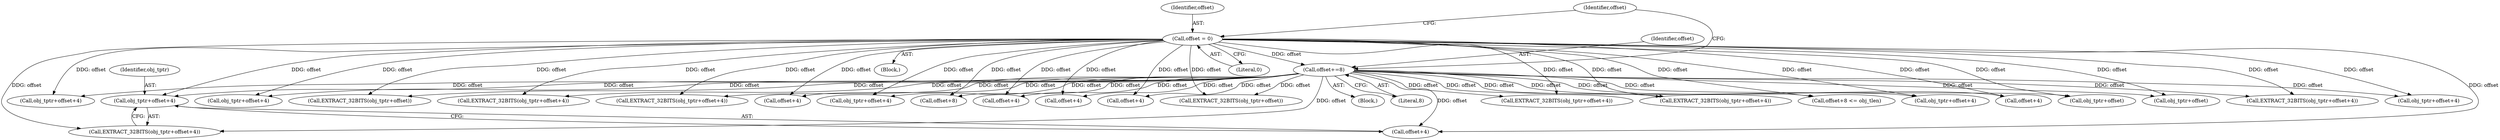 digraph "0_tcpdump_a25211918f2e790c67d859d20ccf8dbb81da1598@pointer" {
"1001396" [label="(Call,obj_tptr+offset+4)"];
"1001466" [label="(Call,offset+=8)"];
"1001363" [label="(Call,offset = 0)"];
"1001422" [label="(Call,obj_tptr+offset+4)"];
"1001372" [label="(Block,)"];
"1001434" [label="(Call,obj_tptr+offset+4)"];
"1001383" [label="(Call,EXTRACT_32BITS(obj_tptr+offset))"];
"1001433" [label="(Call,EXTRACT_32BITS(obj_tptr+offset+4))"];
"1001363" [label="(Call,offset = 0)"];
"1001451" [label="(Call,EXTRACT_32BITS(obj_tptr+offset+4))"];
"1001143" [label="(Block,)"];
"1001406" [label="(Call,obj_tptr+offset+4)"];
"1001467" [label="(Identifier,offset)"];
"1001468" [label="(Literal,8)"];
"1001364" [label="(Identifier,offset)"];
"1001424" [label="(Call,offset+4)"];
"1001460" [label="(Call,obj_tptr+offset+4)"];
"1001462" [label="(Call,offset+4)"];
"1001405" [label="(Call,EXTRACT_32BITS(obj_tptr+offset+4))"];
"1001397" [label="(Identifier,obj_tptr)"];
"1001369" [label="(Identifier,offset)"];
"1001408" [label="(Call,offset+4)"];
"1001395" [label="(Call,EXTRACT_32BITS(obj_tptr+offset+4))"];
"1001459" [label="(Call,EXTRACT_32BITS(obj_tptr+offset+4))"];
"1001452" [label="(Call,obj_tptr+offset+4)"];
"1001436" [label="(Call,offset+4)"];
"1001466" [label="(Call,offset+=8)"];
"1001398" [label="(Call,offset+4)"];
"1001365" [label="(Literal,0)"];
"1001454" [label="(Call,offset+4)"];
"1001379" [label="(Call,EXTRACT_32BITS(obj_tptr+offset))"];
"1001421" [label="(Call,EXTRACT_32BITS(obj_tptr+offset+4))"];
"1001396" [label="(Call,obj_tptr+offset+4)"];
"1001367" [label="(Call,offset+8 <= obj_tlen)"];
"1001380" [label="(Call,obj_tptr+offset)"];
"1001384" [label="(Call,obj_tptr+offset)"];
"1001368" [label="(Call,offset+8)"];
"1001396" -> "1001395"  [label="AST: "];
"1001396" -> "1001398"  [label="CFG: "];
"1001397" -> "1001396"  [label="AST: "];
"1001398" -> "1001396"  [label="AST: "];
"1001395" -> "1001396"  [label="CFG: "];
"1001466" -> "1001396"  [label="DDG: offset"];
"1001363" -> "1001396"  [label="DDG: offset"];
"1001466" -> "1001372"  [label="AST: "];
"1001466" -> "1001468"  [label="CFG: "];
"1001467" -> "1001466"  [label="AST: "];
"1001468" -> "1001466"  [label="AST: "];
"1001369" -> "1001466"  [label="CFG: "];
"1001466" -> "1001367"  [label="DDG: offset"];
"1001466" -> "1001368"  [label="DDG: offset"];
"1001466" -> "1001379"  [label="DDG: offset"];
"1001466" -> "1001380"  [label="DDG: offset"];
"1001466" -> "1001383"  [label="DDG: offset"];
"1001466" -> "1001384"  [label="DDG: offset"];
"1001466" -> "1001395"  [label="DDG: offset"];
"1001466" -> "1001398"  [label="DDG: offset"];
"1001466" -> "1001405"  [label="DDG: offset"];
"1001466" -> "1001406"  [label="DDG: offset"];
"1001466" -> "1001408"  [label="DDG: offset"];
"1001466" -> "1001421"  [label="DDG: offset"];
"1001466" -> "1001422"  [label="DDG: offset"];
"1001466" -> "1001424"  [label="DDG: offset"];
"1001466" -> "1001433"  [label="DDG: offset"];
"1001466" -> "1001434"  [label="DDG: offset"];
"1001466" -> "1001436"  [label="DDG: offset"];
"1001466" -> "1001451"  [label="DDG: offset"];
"1001466" -> "1001452"  [label="DDG: offset"];
"1001466" -> "1001454"  [label="DDG: offset"];
"1001466" -> "1001459"  [label="DDG: offset"];
"1001466" -> "1001460"  [label="DDG: offset"];
"1001466" -> "1001462"  [label="DDG: offset"];
"1001363" -> "1001466"  [label="DDG: offset"];
"1001363" -> "1001143"  [label="AST: "];
"1001363" -> "1001365"  [label="CFG: "];
"1001364" -> "1001363"  [label="AST: "];
"1001365" -> "1001363"  [label="AST: "];
"1001369" -> "1001363"  [label="CFG: "];
"1001363" -> "1001367"  [label="DDG: offset"];
"1001363" -> "1001368"  [label="DDG: offset"];
"1001363" -> "1001379"  [label="DDG: offset"];
"1001363" -> "1001380"  [label="DDG: offset"];
"1001363" -> "1001383"  [label="DDG: offset"];
"1001363" -> "1001384"  [label="DDG: offset"];
"1001363" -> "1001395"  [label="DDG: offset"];
"1001363" -> "1001398"  [label="DDG: offset"];
"1001363" -> "1001405"  [label="DDG: offset"];
"1001363" -> "1001406"  [label="DDG: offset"];
"1001363" -> "1001408"  [label="DDG: offset"];
"1001363" -> "1001421"  [label="DDG: offset"];
"1001363" -> "1001422"  [label="DDG: offset"];
"1001363" -> "1001424"  [label="DDG: offset"];
"1001363" -> "1001433"  [label="DDG: offset"];
"1001363" -> "1001434"  [label="DDG: offset"];
"1001363" -> "1001436"  [label="DDG: offset"];
"1001363" -> "1001451"  [label="DDG: offset"];
"1001363" -> "1001452"  [label="DDG: offset"];
"1001363" -> "1001454"  [label="DDG: offset"];
"1001363" -> "1001459"  [label="DDG: offset"];
"1001363" -> "1001460"  [label="DDG: offset"];
"1001363" -> "1001462"  [label="DDG: offset"];
}
